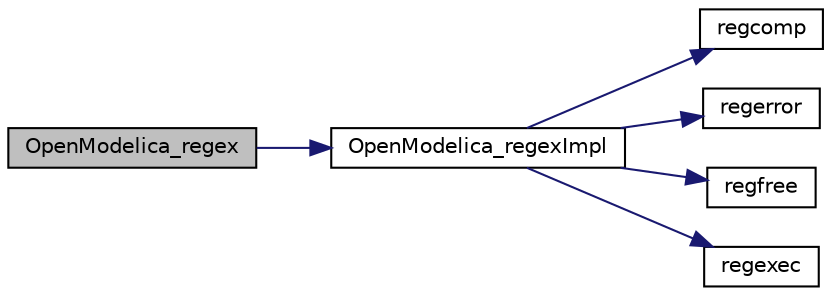 digraph "OpenModelica_regex"
{
  edge [fontname="Helvetica",fontsize="10",labelfontname="Helvetica",labelfontsize="10"];
  node [fontname="Helvetica",fontsize="10",shape=record];
  rankdir="LR";
  Node0 [label="OpenModelica_regex",height=0.2,width=0.4,color="black", fillcolor="grey75", style="filled", fontcolor="black"];
  Node0 -> Node1 [color="midnightblue",fontsize="10",style="solid",fontname="Helvetica"];
  Node1 [label="OpenModelica_regexImpl",height=0.2,width=0.4,color="black", fillcolor="white", style="filled",URL="$d0/d41/utility_8c.html#abc11c26ce9d5eaf728bfee9160f61b58"];
  Node1 -> Node2 [color="midnightblue",fontsize="10",style="solid",fontname="Helvetica"];
  Node2 [label="regcomp",height=0.2,width=0.4,color="black", fillcolor="white", style="filled",URL="$dc/d08/gkregex_8h.html#a430f0c9389ac6c08be2286257691317b"];
  Node1 -> Node3 [color="midnightblue",fontsize="10",style="solid",fontname="Helvetica"];
  Node3 [label="regerror",height=0.2,width=0.4,color="black", fillcolor="white", style="filled",URL="$dc/d08/gkregex_8h.html#a0284fc25f2802396427939f37caccc1c"];
  Node1 -> Node4 [color="midnightblue",fontsize="10",style="solid",fontname="Helvetica"];
  Node4 [label="regfree",height=0.2,width=0.4,color="black", fillcolor="white", style="filled",URL="$dc/d08/gkregex_8h.html#a87e79b6d048a32ffbfdb234c4166e769"];
  Node1 -> Node5 [color="midnightblue",fontsize="10",style="solid",fontname="Helvetica"];
  Node5 [label="regexec",height=0.2,width=0.4,color="black", fillcolor="white", style="filled",URL="$dc/d08/gkregex_8h.html#a179877eb45bb29da01e5101325554d73"];
}
